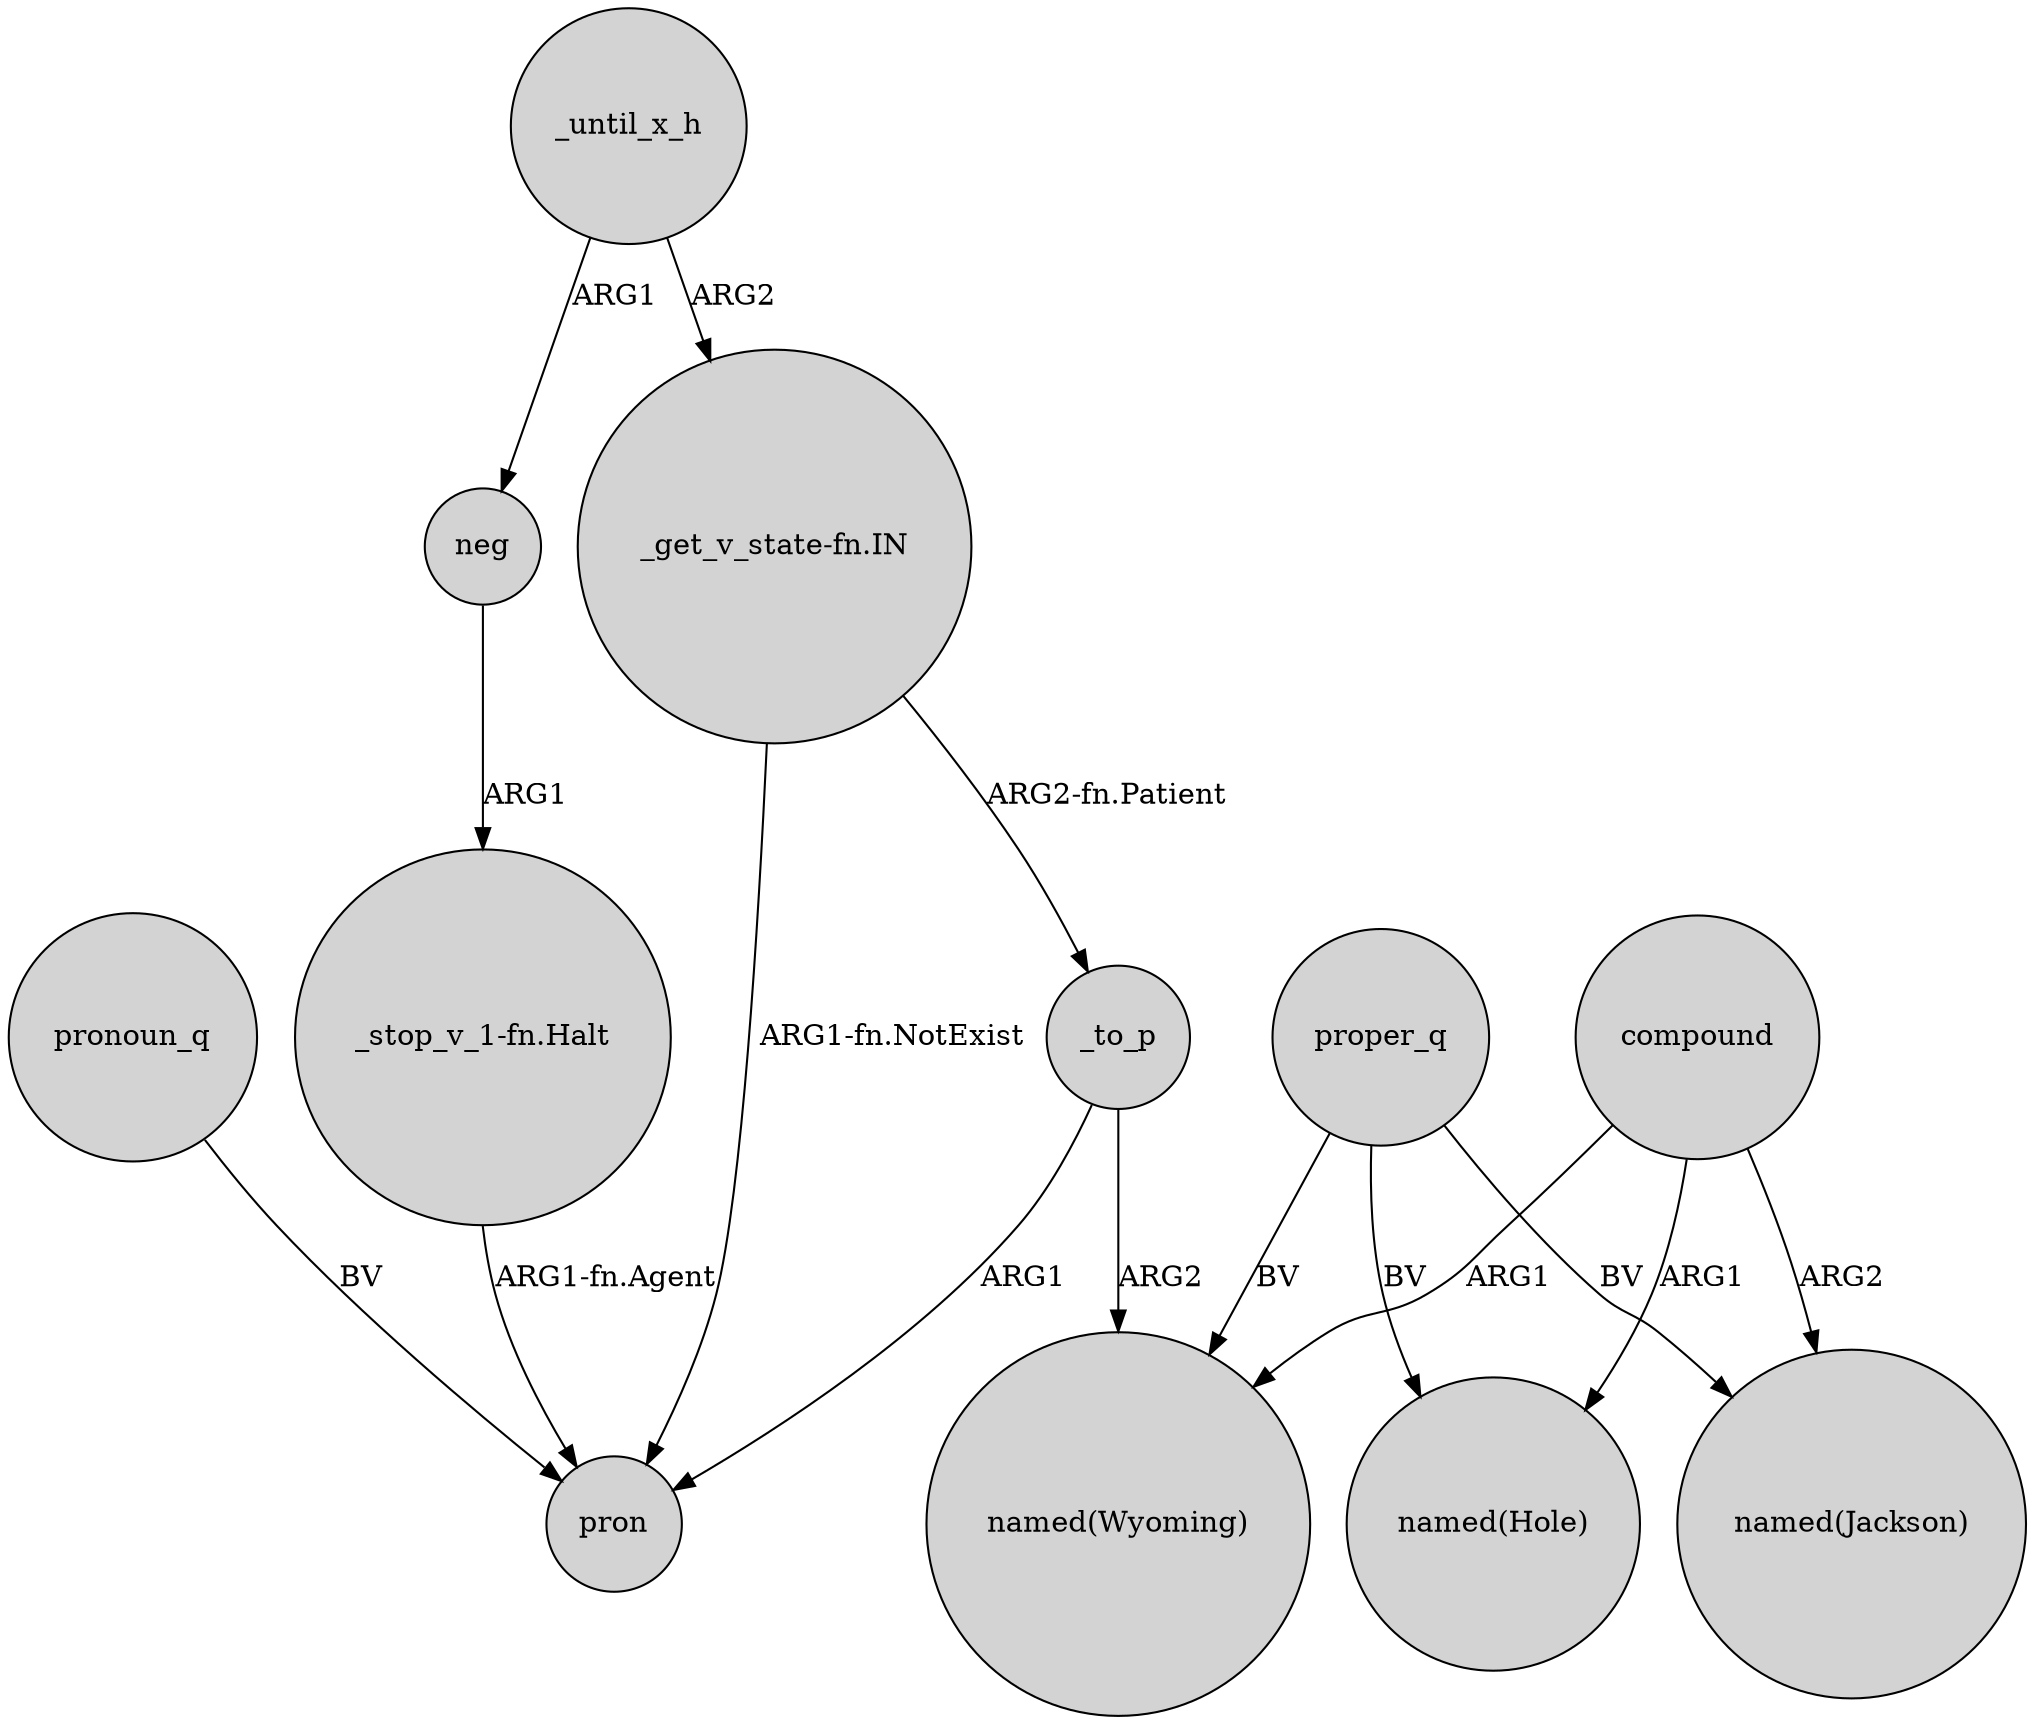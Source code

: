 digraph {
	node [shape=circle style=filled]
	"_stop_v_1-fn.Halt" -> pron [label="ARG1-fn.Agent"]
	proper_q -> "named(Hole)" [label=BV]
	_until_x_h -> neg [label=ARG1]
	"_get_v_state-fn.IN" -> pron [label="ARG1-fn.NotExist"]
	"_get_v_state-fn.IN" -> _to_p [label="ARG2-fn.Patient"]
	proper_q -> "named(Jackson)" [label=BV]
	_to_p -> "named(Wyoming)" [label=ARG2]
	compound -> "named(Wyoming)" [label=ARG1]
	_to_p -> pron [label=ARG1]
	neg -> "_stop_v_1-fn.Halt" [label=ARG1]
	proper_q -> "named(Wyoming)" [label=BV]
	compound -> "named(Jackson)" [label=ARG2]
	_until_x_h -> "_get_v_state-fn.IN" [label=ARG2]
	compound -> "named(Hole)" [label=ARG1]
	pronoun_q -> pron [label=BV]
}

